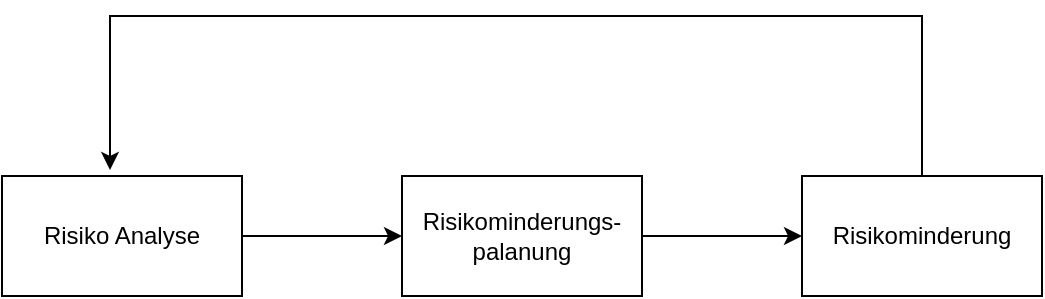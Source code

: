 <mxfile version="15.8.7" type="device"><diagram id="9I2HoY7lzRdc-FI7D-1H" name="Page-1"><mxGraphModel dx="1102" dy="905" grid="1" gridSize="10" guides="1" tooltips="1" connect="1" arrows="1" fold="1" page="1" pageScale="1" pageWidth="1169" pageHeight="827" math="0" shadow="0"><root><mxCell id="0"/><mxCell id="1" parent="0"/><mxCell id="BQkuNOg4TBEmc9tpJKMF-3" value="" style="edgeStyle=orthogonalEdgeStyle;rounded=0;orthogonalLoop=1;jettySize=auto;html=1;" edge="1" parent="1" source="BQkuNOg4TBEmc9tpJKMF-1" target="BQkuNOg4TBEmc9tpJKMF-2"><mxGeometry relative="1" as="geometry"/></mxCell><mxCell id="BQkuNOg4TBEmc9tpJKMF-1" value="Risiko Analyse" style="rounded=0;whiteSpace=wrap;html=1;" vertex="1" parent="1"><mxGeometry x="200" y="320" width="120" height="60" as="geometry"/></mxCell><mxCell id="BQkuNOg4TBEmc9tpJKMF-5" value="" style="edgeStyle=orthogonalEdgeStyle;rounded=0;orthogonalLoop=1;jettySize=auto;html=1;" edge="1" parent="1" source="BQkuNOg4TBEmc9tpJKMF-2" target="BQkuNOg4TBEmc9tpJKMF-4"><mxGeometry relative="1" as="geometry"/></mxCell><mxCell id="BQkuNOg4TBEmc9tpJKMF-2" value="Risikominderungs- palanung" style="rounded=0;whiteSpace=wrap;html=1;" vertex="1" parent="1"><mxGeometry x="400" y="320" width="120" height="60" as="geometry"/></mxCell><mxCell id="BQkuNOg4TBEmc9tpJKMF-4" value="Risikominderung" style="rounded=0;whiteSpace=wrap;html=1;" vertex="1" parent="1"><mxGeometry x="600" y="320" width="120" height="60" as="geometry"/></mxCell><mxCell id="BQkuNOg4TBEmc9tpJKMF-6" value="" style="endArrow=classic;html=1;rounded=0;exitX=0.5;exitY=0;exitDx=0;exitDy=0;entryX=0.45;entryY=-0.05;entryDx=0;entryDy=0;entryPerimeter=0;" edge="1" parent="1" source="BQkuNOg4TBEmc9tpJKMF-4" target="BQkuNOg4TBEmc9tpJKMF-1"><mxGeometry width="50" height="50" relative="1" as="geometry"><mxPoint x="670" y="300" as="sourcePoint"/><mxPoint x="720" y="250" as="targetPoint"/><Array as="points"><mxPoint x="660" y="240"/><mxPoint x="254" y="240"/></Array></mxGeometry></mxCell></root></mxGraphModel></diagram></mxfile>